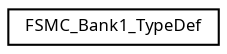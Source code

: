 digraph "Graphical Class Hierarchy"
{
  edge [fontname="Sans",fontsize="8",labelfontname="Sans",labelfontsize="8"];
  node [fontname="Sans",fontsize="8",shape=record];
  rankdir="LR";
  Node1 [label="FSMC_Bank1_TypeDef",height=0.2,width=0.4,color="black", fillcolor="white", style="filled",URL="$struct_f_s_m_c___bank1___type_def.html",tooltip="Flexible Static Memory Controller. "];
}
